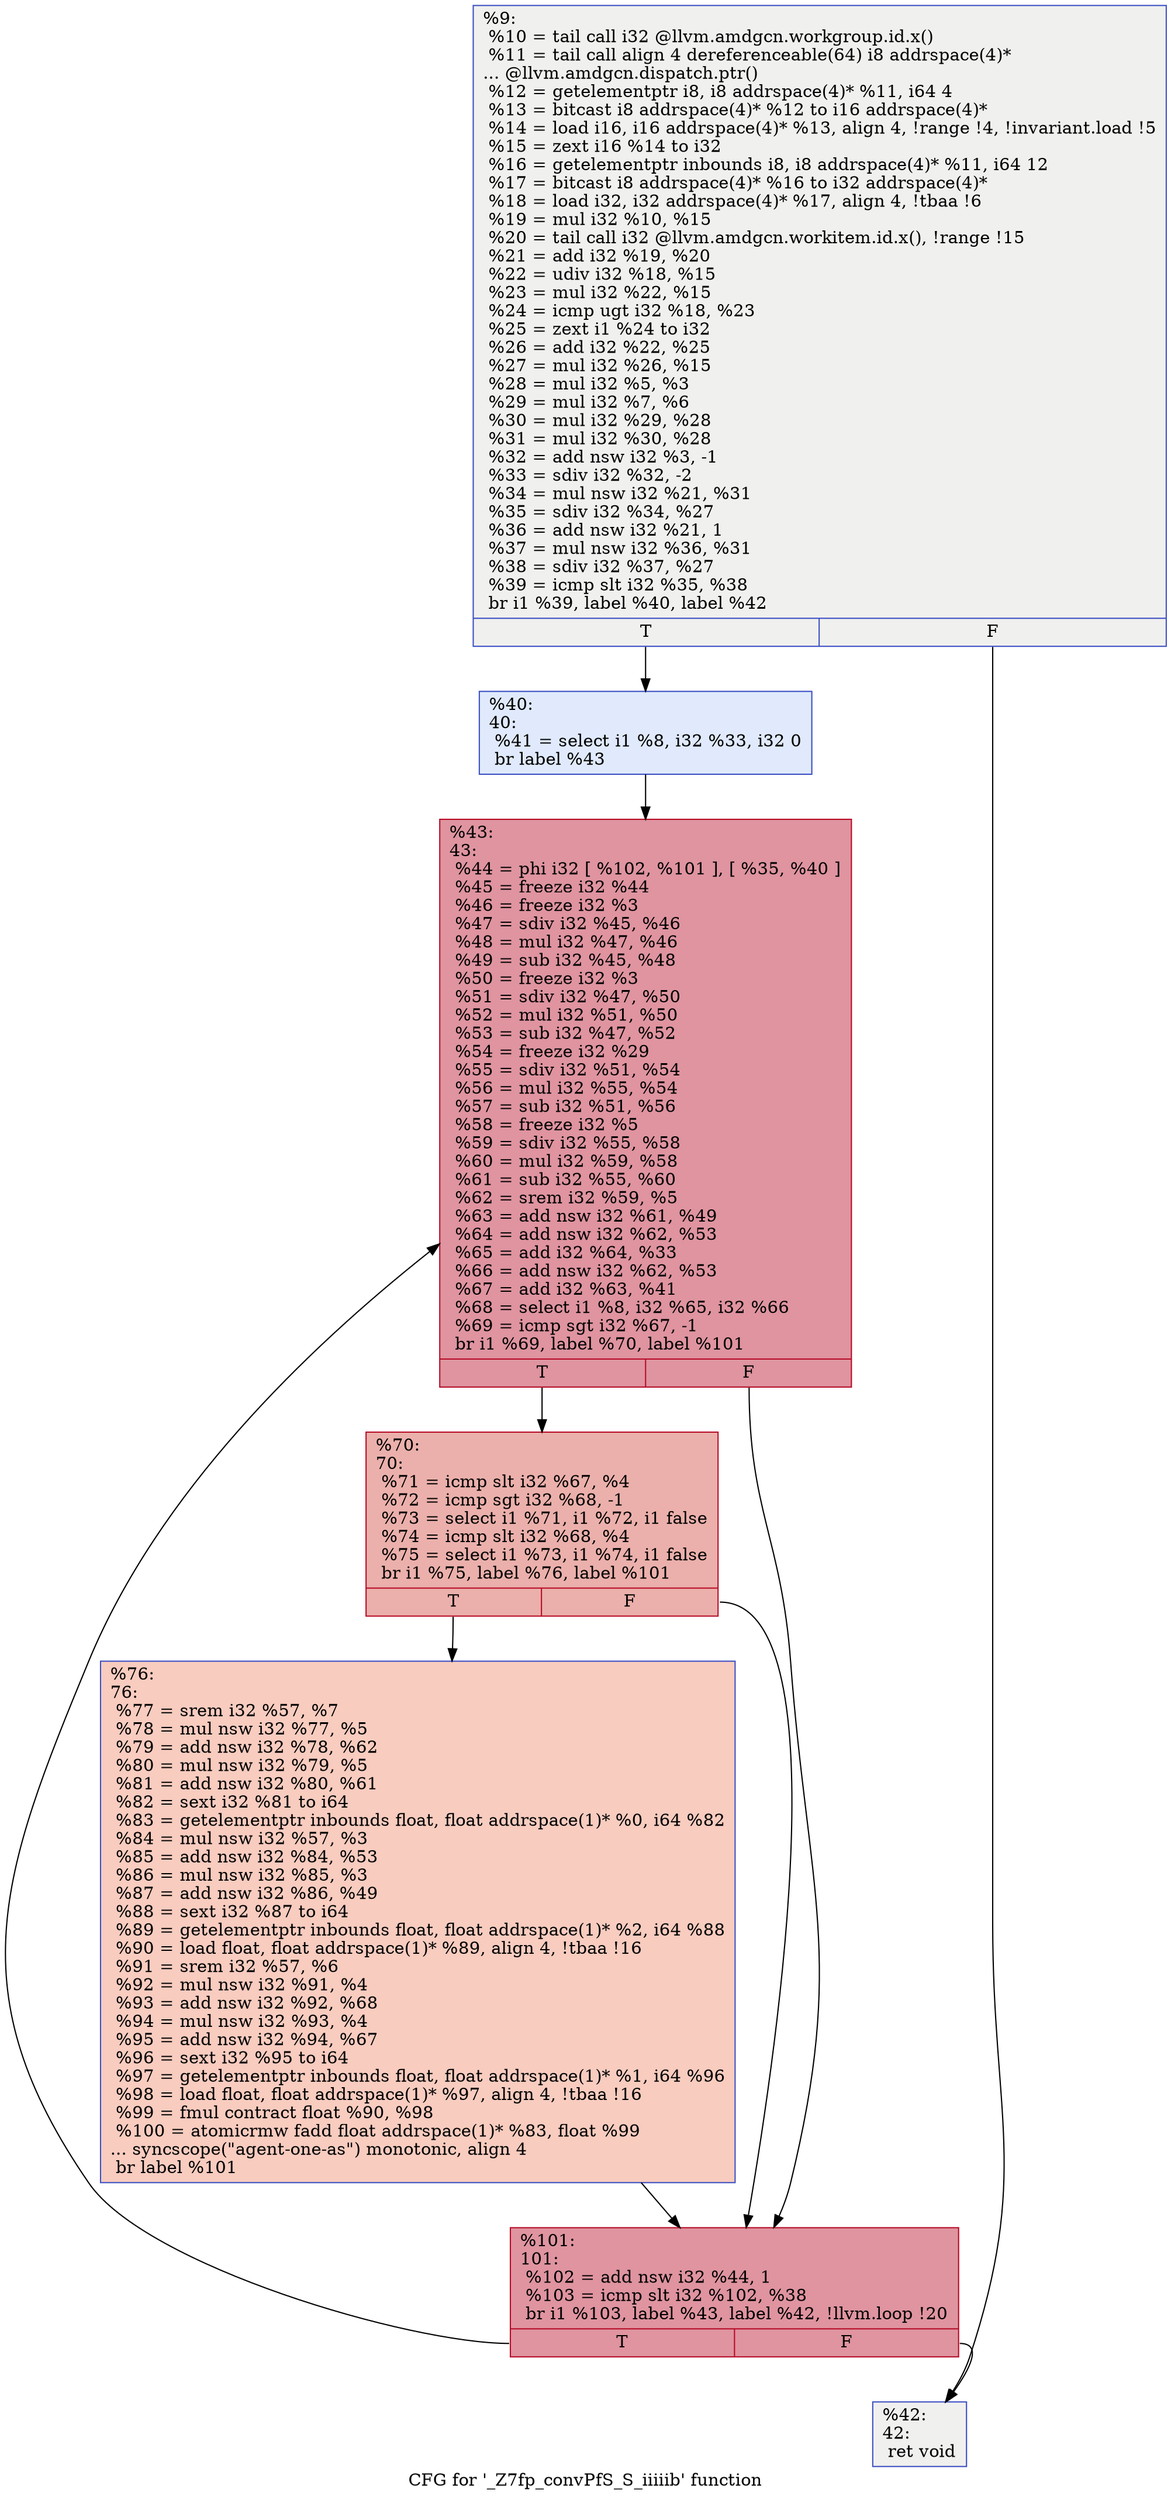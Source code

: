 digraph "CFG for '_Z7fp_convPfS_S_iiiiib' function" {
	label="CFG for '_Z7fp_convPfS_S_iiiiib' function";

	Node0x509e240 [shape=record,color="#3d50c3ff", style=filled, fillcolor="#dedcdb70",label="{%9:\l  %10 = tail call i32 @llvm.amdgcn.workgroup.id.x()\l  %11 = tail call align 4 dereferenceable(64) i8 addrspace(4)*\l... @llvm.amdgcn.dispatch.ptr()\l  %12 = getelementptr i8, i8 addrspace(4)* %11, i64 4\l  %13 = bitcast i8 addrspace(4)* %12 to i16 addrspace(4)*\l  %14 = load i16, i16 addrspace(4)* %13, align 4, !range !4, !invariant.load !5\l  %15 = zext i16 %14 to i32\l  %16 = getelementptr inbounds i8, i8 addrspace(4)* %11, i64 12\l  %17 = bitcast i8 addrspace(4)* %16 to i32 addrspace(4)*\l  %18 = load i32, i32 addrspace(4)* %17, align 4, !tbaa !6\l  %19 = mul i32 %10, %15\l  %20 = tail call i32 @llvm.amdgcn.workitem.id.x(), !range !15\l  %21 = add i32 %19, %20\l  %22 = udiv i32 %18, %15\l  %23 = mul i32 %22, %15\l  %24 = icmp ugt i32 %18, %23\l  %25 = zext i1 %24 to i32\l  %26 = add i32 %22, %25\l  %27 = mul i32 %26, %15\l  %28 = mul i32 %5, %3\l  %29 = mul i32 %7, %6\l  %30 = mul i32 %29, %28\l  %31 = mul i32 %30, %28\l  %32 = add nsw i32 %3, -1\l  %33 = sdiv i32 %32, -2\l  %34 = mul nsw i32 %21, %31\l  %35 = sdiv i32 %34, %27\l  %36 = add nsw i32 %21, 1\l  %37 = mul nsw i32 %36, %31\l  %38 = sdiv i32 %37, %27\l  %39 = icmp slt i32 %35, %38\l  br i1 %39, label %40, label %42\l|{<s0>T|<s1>F}}"];
	Node0x509e240:s0 -> Node0x50a1ac0;
	Node0x509e240:s1 -> Node0x50a1b50;
	Node0x50a1ac0 [shape=record,color="#3d50c3ff", style=filled, fillcolor="#b9d0f970",label="{%40:\l40:                                               \l  %41 = select i1 %8, i32 %33, i32 0\l  br label %43\l}"];
	Node0x50a1ac0 -> Node0x50a1d70;
	Node0x50a1b50 [shape=record,color="#3d50c3ff", style=filled, fillcolor="#dedcdb70",label="{%42:\l42:                                               \l  ret void\l}"];
	Node0x50a1d70 [shape=record,color="#b70d28ff", style=filled, fillcolor="#b70d2870",label="{%43:\l43:                                               \l  %44 = phi i32 [ %102, %101 ], [ %35, %40 ]\l  %45 = freeze i32 %44\l  %46 = freeze i32 %3\l  %47 = sdiv i32 %45, %46\l  %48 = mul i32 %47, %46\l  %49 = sub i32 %45, %48\l  %50 = freeze i32 %3\l  %51 = sdiv i32 %47, %50\l  %52 = mul i32 %51, %50\l  %53 = sub i32 %47, %52\l  %54 = freeze i32 %29\l  %55 = sdiv i32 %51, %54\l  %56 = mul i32 %55, %54\l  %57 = sub i32 %51, %56\l  %58 = freeze i32 %5\l  %59 = sdiv i32 %55, %58\l  %60 = mul i32 %59, %58\l  %61 = sub i32 %55, %60\l  %62 = srem i32 %59, %5\l  %63 = add nsw i32 %61, %49\l  %64 = add nsw i32 %62, %53\l  %65 = add i32 %64, %33\l  %66 = add nsw i32 %62, %53\l  %67 = add i32 %63, %41\l  %68 = select i1 %8, i32 %65, i32 %66\l  %69 = icmp sgt i32 %67, -1\l  br i1 %69, label %70, label %101\l|{<s0>T|<s1>F}}"];
	Node0x50a1d70:s0 -> Node0x50a1700;
	Node0x50a1d70:s1 -> Node0x50a1eb0;
	Node0x50a1700 [shape=record,color="#b70d28ff", style=filled, fillcolor="#d24b4070",label="{%70:\l70:                                               \l  %71 = icmp slt i32 %67, %4\l  %72 = icmp sgt i32 %68, -1\l  %73 = select i1 %71, i1 %72, i1 false\l  %74 = icmp slt i32 %68, %4\l  %75 = select i1 %73, i1 %74, i1 false\l  br i1 %75, label %76, label %101\l|{<s0>T|<s1>F}}"];
	Node0x50a1700:s0 -> Node0x50a33d0;
	Node0x50a1700:s1 -> Node0x50a1eb0;
	Node0x50a33d0 [shape=record,color="#3d50c3ff", style=filled, fillcolor="#f08b6e70",label="{%76:\l76:                                               \l  %77 = srem i32 %57, %7\l  %78 = mul nsw i32 %77, %5\l  %79 = add nsw i32 %78, %62\l  %80 = mul nsw i32 %79, %5\l  %81 = add nsw i32 %80, %61\l  %82 = sext i32 %81 to i64\l  %83 = getelementptr inbounds float, float addrspace(1)* %0, i64 %82\l  %84 = mul nsw i32 %57, %3\l  %85 = add nsw i32 %84, %53\l  %86 = mul nsw i32 %85, %3\l  %87 = add nsw i32 %86, %49\l  %88 = sext i32 %87 to i64\l  %89 = getelementptr inbounds float, float addrspace(1)* %2, i64 %88\l  %90 = load float, float addrspace(1)* %89, align 4, !tbaa !16\l  %91 = srem i32 %57, %6\l  %92 = mul nsw i32 %91, %4\l  %93 = add nsw i32 %92, %68\l  %94 = mul nsw i32 %93, %4\l  %95 = add nsw i32 %94, %67\l  %96 = sext i32 %95 to i64\l  %97 = getelementptr inbounds float, float addrspace(1)* %1, i64 %96\l  %98 = load float, float addrspace(1)* %97, align 4, !tbaa !16\l  %99 = fmul contract float %90, %98\l  %100 = atomicrmw fadd float addrspace(1)* %83, float %99\l... syncscope(\"agent-one-as\") monotonic, align 4\l  br label %101\l}"];
	Node0x50a33d0 -> Node0x50a1eb0;
	Node0x50a1eb0 [shape=record,color="#b70d28ff", style=filled, fillcolor="#b70d2870",label="{%101:\l101:                                              \l  %102 = add nsw i32 %44, 1\l  %103 = icmp slt i32 %102, %38\l  br i1 %103, label %43, label %42, !llvm.loop !20\l|{<s0>T|<s1>F}}"];
	Node0x50a1eb0:s0 -> Node0x50a1d70;
	Node0x50a1eb0:s1 -> Node0x50a1b50;
}
